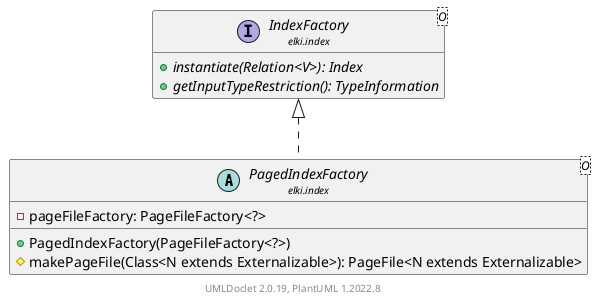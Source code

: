 @startuml
    remove .*\.(Instance|Par|Parameterizer|Factory)$
    set namespaceSeparator none
    hide empty fields
    hide empty methods

    abstract class "<size:14>PagedIndexFactory\n<size:10>elki.index" as elki.index.PagedIndexFactory<O> [[PagedIndexFactory.html]] {
        -pageFileFactory: PageFileFactory<?>
        +PagedIndexFactory(PageFileFactory<?>)
        #makePageFile(Class<N extends Externalizable>): PageFile<N extends Externalizable>
    }

    interface "<size:14>IndexFactory\n<size:10>elki.index" as elki.index.IndexFactory<O> [[IndexFactory.html]] {
        {abstract} +instantiate(Relation<V>): Index
        {abstract} +getInputTypeRestriction(): TypeInformation
    }
    abstract class "<size:14>PagedIndexFactory.Par\n<size:10>elki.index" as elki.index.PagedIndexFactory.Par<O> [[PagedIndexFactory.Par.html]]

    elki.index.IndexFactory <|.. elki.index.PagedIndexFactory
    elki.index.PagedIndexFactory +-- elki.index.PagedIndexFactory.Par

    center footer UMLDoclet 2.0.19, PlantUML 1.2022.8
@enduml

